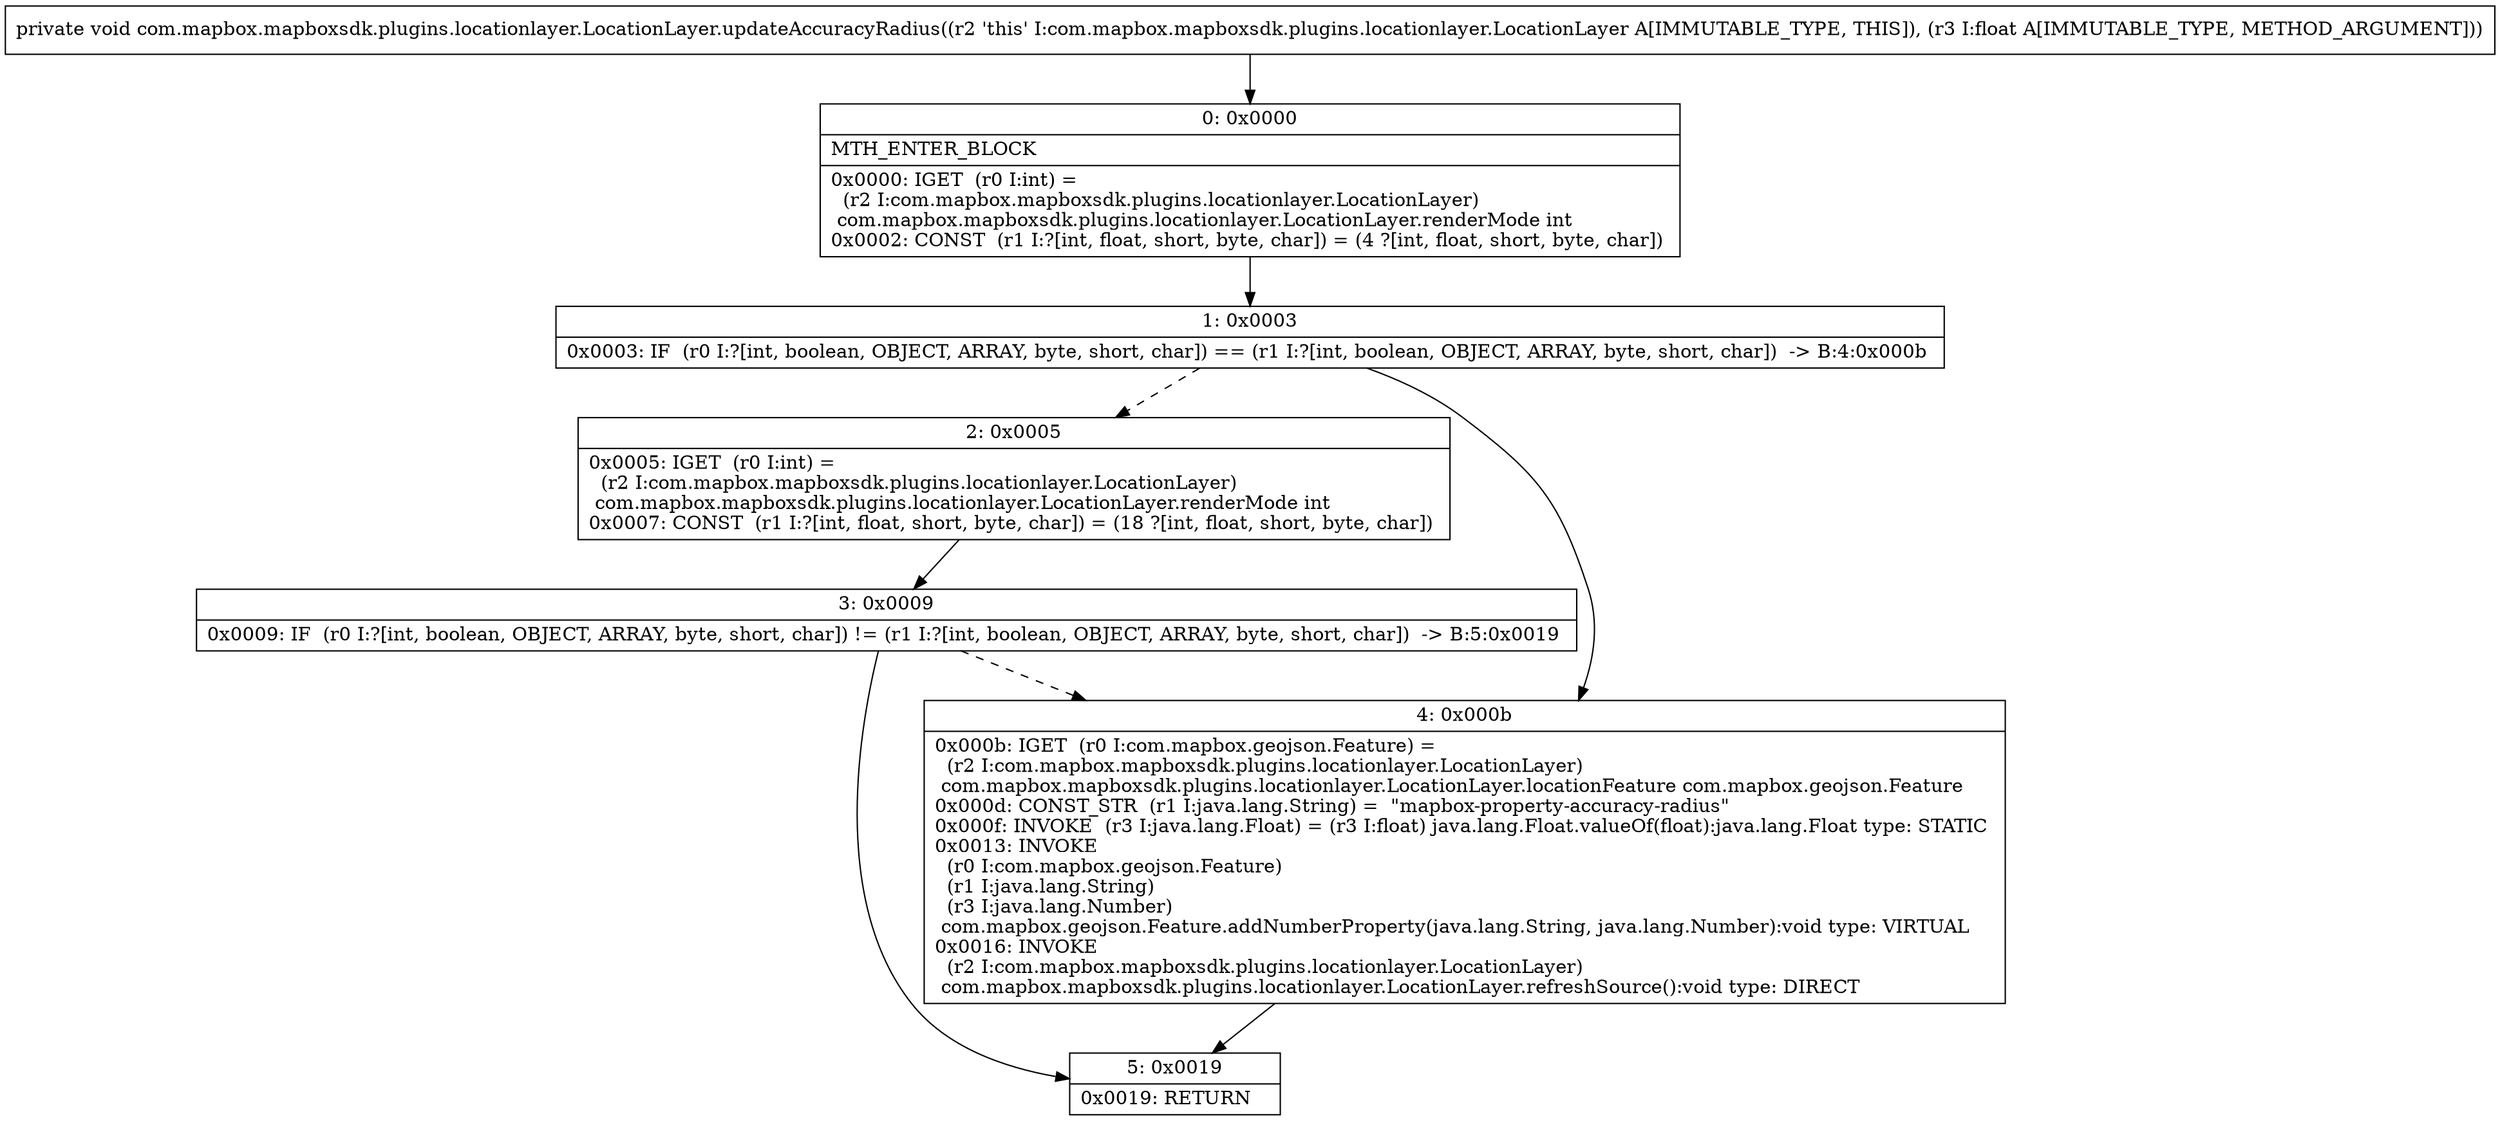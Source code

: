 digraph "CFG forcom.mapbox.mapboxsdk.plugins.locationlayer.LocationLayer.updateAccuracyRadius(F)V" {
Node_0 [shape=record,label="{0\:\ 0x0000|MTH_ENTER_BLOCK\l|0x0000: IGET  (r0 I:int) = \l  (r2 I:com.mapbox.mapboxsdk.plugins.locationlayer.LocationLayer)\l com.mapbox.mapboxsdk.plugins.locationlayer.LocationLayer.renderMode int \l0x0002: CONST  (r1 I:?[int, float, short, byte, char]) = (4 ?[int, float, short, byte, char]) \l}"];
Node_1 [shape=record,label="{1\:\ 0x0003|0x0003: IF  (r0 I:?[int, boolean, OBJECT, ARRAY, byte, short, char]) == (r1 I:?[int, boolean, OBJECT, ARRAY, byte, short, char])  \-\> B:4:0x000b \l}"];
Node_2 [shape=record,label="{2\:\ 0x0005|0x0005: IGET  (r0 I:int) = \l  (r2 I:com.mapbox.mapboxsdk.plugins.locationlayer.LocationLayer)\l com.mapbox.mapboxsdk.plugins.locationlayer.LocationLayer.renderMode int \l0x0007: CONST  (r1 I:?[int, float, short, byte, char]) = (18 ?[int, float, short, byte, char]) \l}"];
Node_3 [shape=record,label="{3\:\ 0x0009|0x0009: IF  (r0 I:?[int, boolean, OBJECT, ARRAY, byte, short, char]) != (r1 I:?[int, boolean, OBJECT, ARRAY, byte, short, char])  \-\> B:5:0x0019 \l}"];
Node_4 [shape=record,label="{4\:\ 0x000b|0x000b: IGET  (r0 I:com.mapbox.geojson.Feature) = \l  (r2 I:com.mapbox.mapboxsdk.plugins.locationlayer.LocationLayer)\l com.mapbox.mapboxsdk.plugins.locationlayer.LocationLayer.locationFeature com.mapbox.geojson.Feature \l0x000d: CONST_STR  (r1 I:java.lang.String) =  \"mapbox\-property\-accuracy\-radius\" \l0x000f: INVOKE  (r3 I:java.lang.Float) = (r3 I:float) java.lang.Float.valueOf(float):java.lang.Float type: STATIC \l0x0013: INVOKE  \l  (r0 I:com.mapbox.geojson.Feature)\l  (r1 I:java.lang.String)\l  (r3 I:java.lang.Number)\l com.mapbox.geojson.Feature.addNumberProperty(java.lang.String, java.lang.Number):void type: VIRTUAL \l0x0016: INVOKE  \l  (r2 I:com.mapbox.mapboxsdk.plugins.locationlayer.LocationLayer)\l com.mapbox.mapboxsdk.plugins.locationlayer.LocationLayer.refreshSource():void type: DIRECT \l}"];
Node_5 [shape=record,label="{5\:\ 0x0019|0x0019: RETURN   \l}"];
MethodNode[shape=record,label="{private void com.mapbox.mapboxsdk.plugins.locationlayer.LocationLayer.updateAccuracyRadius((r2 'this' I:com.mapbox.mapboxsdk.plugins.locationlayer.LocationLayer A[IMMUTABLE_TYPE, THIS]), (r3 I:float A[IMMUTABLE_TYPE, METHOD_ARGUMENT])) }"];
MethodNode -> Node_0;
Node_0 -> Node_1;
Node_1 -> Node_2[style=dashed];
Node_1 -> Node_4;
Node_2 -> Node_3;
Node_3 -> Node_4[style=dashed];
Node_3 -> Node_5;
Node_4 -> Node_5;
}


